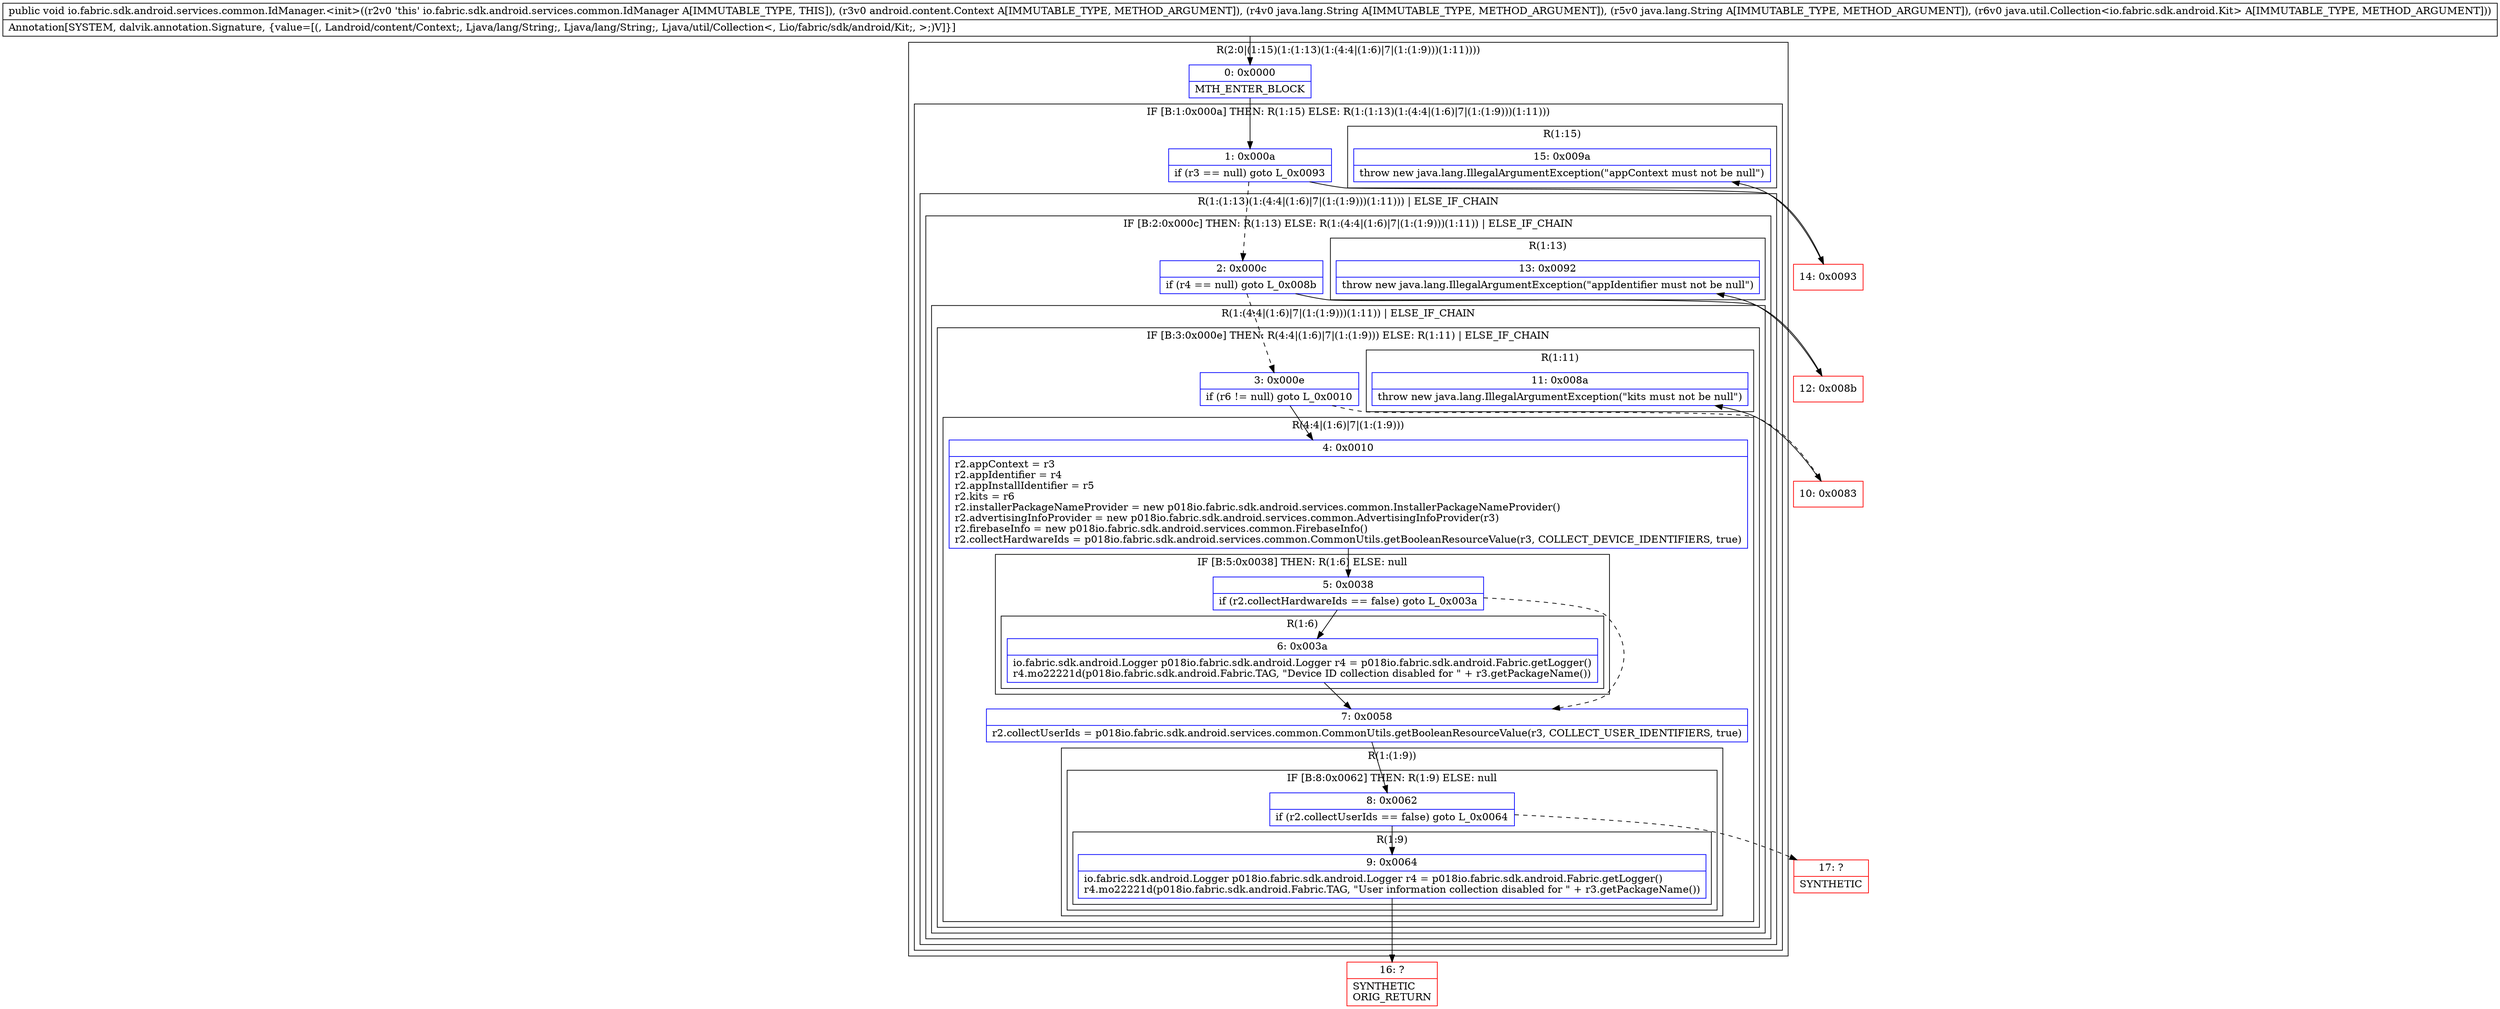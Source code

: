 digraph "CFG forio.fabric.sdk.android.services.common.IdManager.\<init\>(Landroid\/content\/Context;Ljava\/lang\/String;Ljava\/lang\/String;Ljava\/util\/Collection;)V" {
subgraph cluster_Region_935505600 {
label = "R(2:0|(1:15)(1:(1:13)(1:(4:4|(1:6)|7|(1:(1:9)))(1:11))))";
node [shape=record,color=blue];
Node_0 [shape=record,label="{0\:\ 0x0000|MTH_ENTER_BLOCK\l}"];
subgraph cluster_IfRegion_703777785 {
label = "IF [B:1:0x000a] THEN: R(1:15) ELSE: R(1:(1:13)(1:(4:4|(1:6)|7|(1:(1:9)))(1:11)))";
node [shape=record,color=blue];
Node_1 [shape=record,label="{1\:\ 0x000a|if (r3 == null) goto L_0x0093\l}"];
subgraph cluster_Region_1896046481 {
label = "R(1:15)";
node [shape=record,color=blue];
Node_15 [shape=record,label="{15\:\ 0x009a|throw new java.lang.IllegalArgumentException(\"appContext must not be null\")\l}"];
}
subgraph cluster_Region_1434512703 {
label = "R(1:(1:13)(1:(4:4|(1:6)|7|(1:(1:9)))(1:11))) | ELSE_IF_CHAIN\l";
node [shape=record,color=blue];
subgraph cluster_IfRegion_1997995489 {
label = "IF [B:2:0x000c] THEN: R(1:13) ELSE: R(1:(4:4|(1:6)|7|(1:(1:9)))(1:11)) | ELSE_IF_CHAIN\l";
node [shape=record,color=blue];
Node_2 [shape=record,label="{2\:\ 0x000c|if (r4 == null) goto L_0x008b\l}"];
subgraph cluster_Region_1208245753 {
label = "R(1:13)";
node [shape=record,color=blue];
Node_13 [shape=record,label="{13\:\ 0x0092|throw new java.lang.IllegalArgumentException(\"appIdentifier must not be null\")\l}"];
}
subgraph cluster_Region_596667583 {
label = "R(1:(4:4|(1:6)|7|(1:(1:9)))(1:11)) | ELSE_IF_CHAIN\l";
node [shape=record,color=blue];
subgraph cluster_IfRegion_1898677479 {
label = "IF [B:3:0x000e] THEN: R(4:4|(1:6)|7|(1:(1:9))) ELSE: R(1:11) | ELSE_IF_CHAIN\l";
node [shape=record,color=blue];
Node_3 [shape=record,label="{3\:\ 0x000e|if (r6 != null) goto L_0x0010\l}"];
subgraph cluster_Region_823301846 {
label = "R(4:4|(1:6)|7|(1:(1:9)))";
node [shape=record,color=blue];
Node_4 [shape=record,label="{4\:\ 0x0010|r2.appContext = r3\lr2.appIdentifier = r4\lr2.appInstallIdentifier = r5\lr2.kits = r6\lr2.installerPackageNameProvider = new p018io.fabric.sdk.android.services.common.InstallerPackageNameProvider()\lr2.advertisingInfoProvider = new p018io.fabric.sdk.android.services.common.AdvertisingInfoProvider(r3)\lr2.firebaseInfo = new p018io.fabric.sdk.android.services.common.FirebaseInfo()\lr2.collectHardwareIds = p018io.fabric.sdk.android.services.common.CommonUtils.getBooleanResourceValue(r3, COLLECT_DEVICE_IDENTIFIERS, true)\l}"];
subgraph cluster_IfRegion_1528032920 {
label = "IF [B:5:0x0038] THEN: R(1:6) ELSE: null";
node [shape=record,color=blue];
Node_5 [shape=record,label="{5\:\ 0x0038|if (r2.collectHardwareIds == false) goto L_0x003a\l}"];
subgraph cluster_Region_577932537 {
label = "R(1:6)";
node [shape=record,color=blue];
Node_6 [shape=record,label="{6\:\ 0x003a|io.fabric.sdk.android.Logger p018io.fabric.sdk.android.Logger r4 = p018io.fabric.sdk.android.Fabric.getLogger()\lr4.mo22221d(p018io.fabric.sdk.android.Fabric.TAG, \"Device ID collection disabled for \" + r3.getPackageName())\l}"];
}
}
Node_7 [shape=record,label="{7\:\ 0x0058|r2.collectUserIds = p018io.fabric.sdk.android.services.common.CommonUtils.getBooleanResourceValue(r3, COLLECT_USER_IDENTIFIERS, true)\l}"];
subgraph cluster_Region_2076611793 {
label = "R(1:(1:9))";
node [shape=record,color=blue];
subgraph cluster_IfRegion_1449606130 {
label = "IF [B:8:0x0062] THEN: R(1:9) ELSE: null";
node [shape=record,color=blue];
Node_8 [shape=record,label="{8\:\ 0x0062|if (r2.collectUserIds == false) goto L_0x0064\l}"];
subgraph cluster_Region_2036906803 {
label = "R(1:9)";
node [shape=record,color=blue];
Node_9 [shape=record,label="{9\:\ 0x0064|io.fabric.sdk.android.Logger p018io.fabric.sdk.android.Logger r4 = p018io.fabric.sdk.android.Fabric.getLogger()\lr4.mo22221d(p018io.fabric.sdk.android.Fabric.TAG, \"User information collection disabled for \" + r3.getPackageName())\l}"];
}
}
}
}
subgraph cluster_Region_1936110542 {
label = "R(1:11)";
node [shape=record,color=blue];
Node_11 [shape=record,label="{11\:\ 0x008a|throw new java.lang.IllegalArgumentException(\"kits must not be null\")\l}"];
}
}
}
}
}
}
}
Node_10 [shape=record,color=red,label="{10\:\ 0x0083}"];
Node_12 [shape=record,color=red,label="{12\:\ 0x008b}"];
Node_14 [shape=record,color=red,label="{14\:\ 0x0093}"];
Node_16 [shape=record,color=red,label="{16\:\ ?|SYNTHETIC\lORIG_RETURN\l}"];
Node_17 [shape=record,color=red,label="{17\:\ ?|SYNTHETIC\l}"];
MethodNode[shape=record,label="{public void io.fabric.sdk.android.services.common.IdManager.\<init\>((r2v0 'this' io.fabric.sdk.android.services.common.IdManager A[IMMUTABLE_TYPE, THIS]), (r3v0 android.content.Context A[IMMUTABLE_TYPE, METHOD_ARGUMENT]), (r4v0 java.lang.String A[IMMUTABLE_TYPE, METHOD_ARGUMENT]), (r5v0 java.lang.String A[IMMUTABLE_TYPE, METHOD_ARGUMENT]), (r6v0 java.util.Collection\<io.fabric.sdk.android.Kit\> A[IMMUTABLE_TYPE, METHOD_ARGUMENT]))  | Annotation[SYSTEM, dalvik.annotation.Signature, \{value=[(, Landroid\/content\/Context;, Ljava\/lang\/String;, Ljava\/lang\/String;, Ljava\/util\/Collection\<, Lio\/fabric\/sdk\/android\/Kit;, \>;)V]\}]\l}"];
MethodNode -> Node_0;
Node_0 -> Node_1;
Node_1 -> Node_2[style=dashed];
Node_1 -> Node_14;
Node_2 -> Node_3[style=dashed];
Node_2 -> Node_12;
Node_3 -> Node_4;
Node_3 -> Node_10[style=dashed];
Node_4 -> Node_5;
Node_5 -> Node_6;
Node_5 -> Node_7[style=dashed];
Node_6 -> Node_7;
Node_7 -> Node_8;
Node_8 -> Node_9;
Node_8 -> Node_17[style=dashed];
Node_9 -> Node_16;
Node_10 -> Node_11;
Node_12 -> Node_13;
Node_14 -> Node_15;
}

